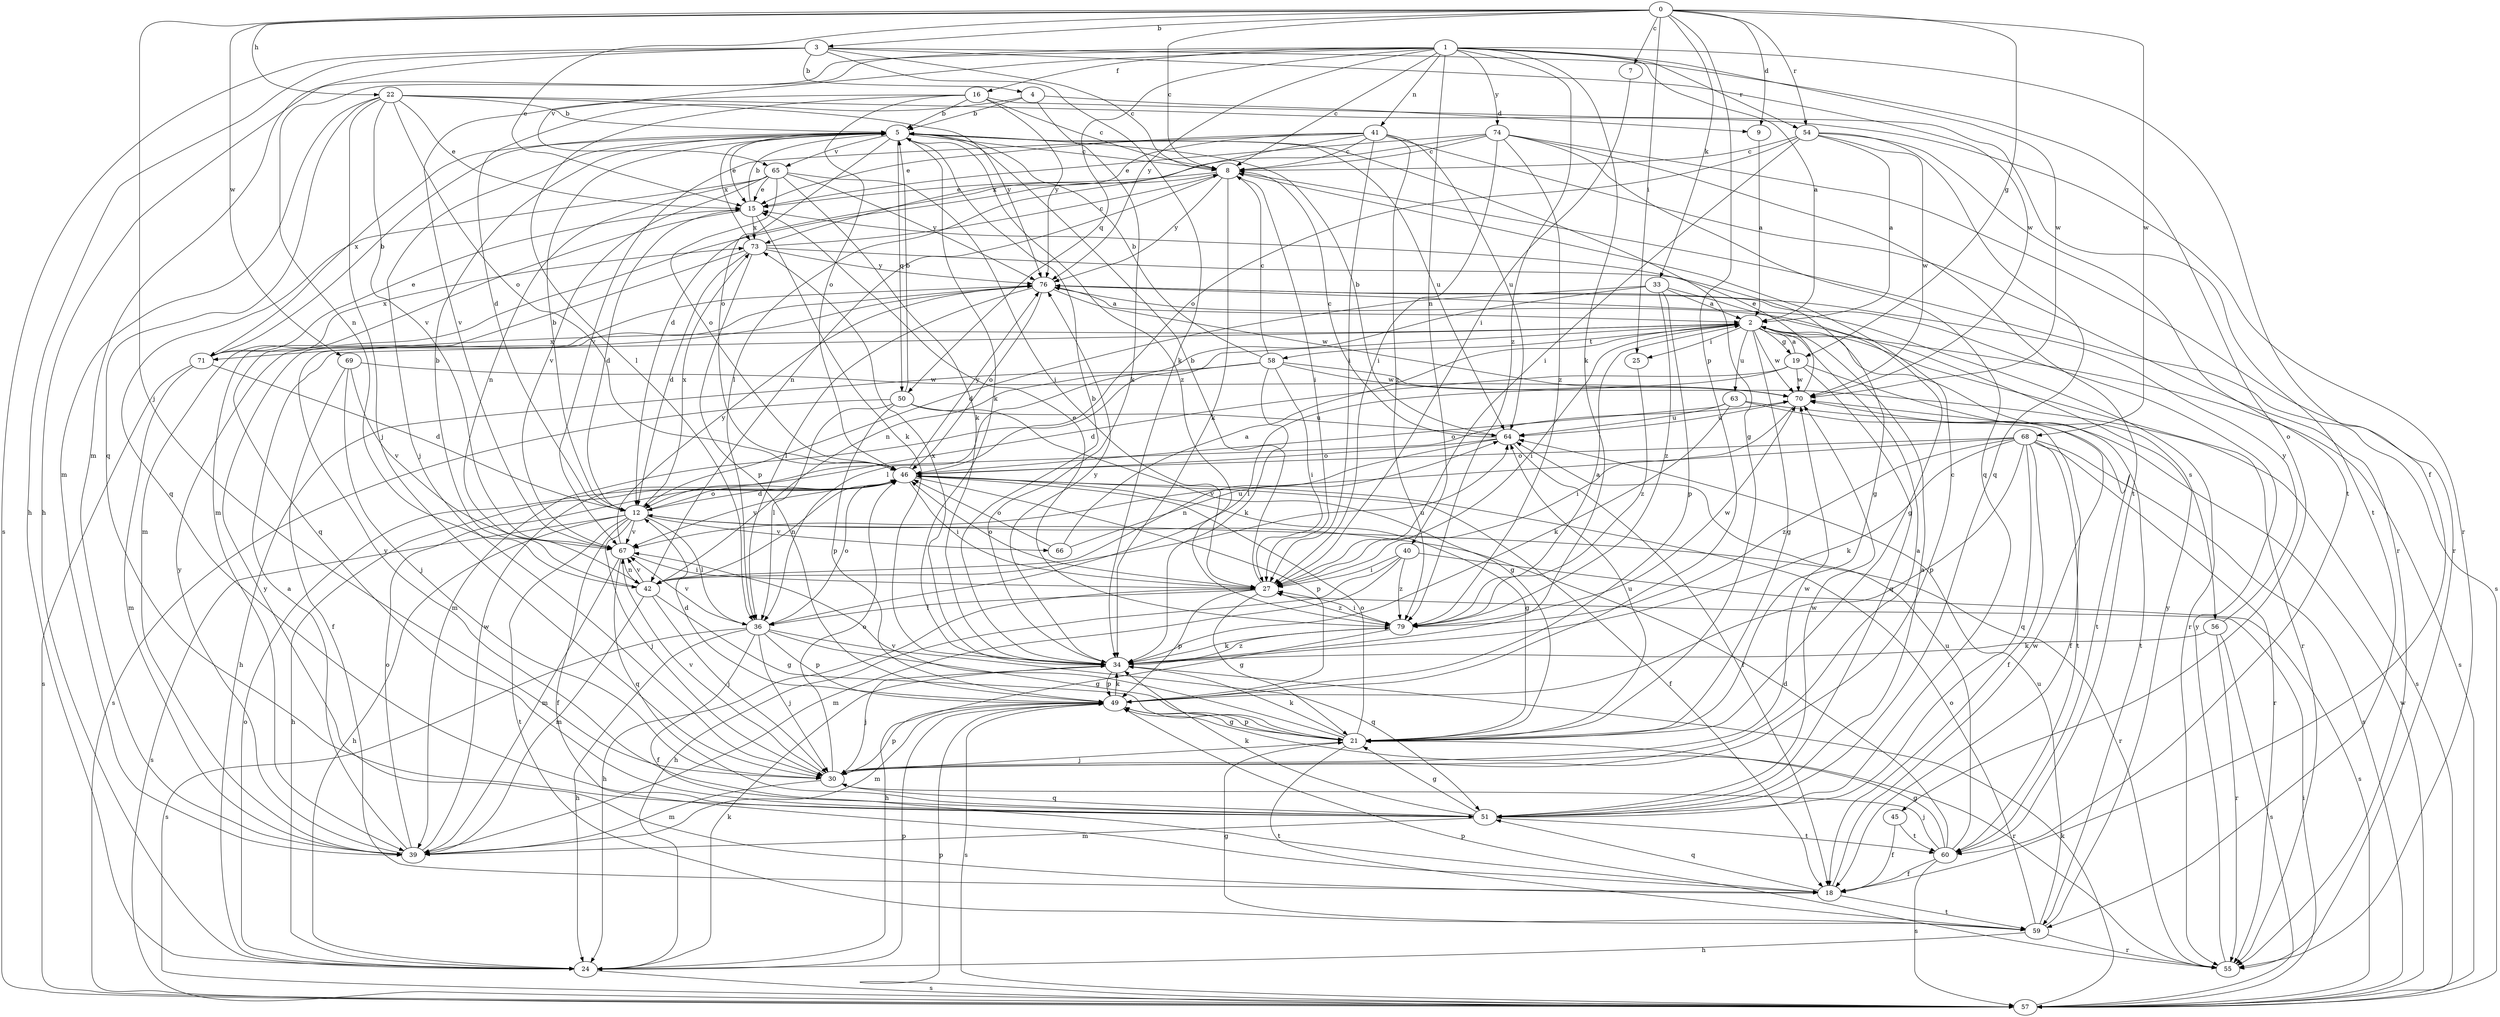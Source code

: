 strict digraph  {
0;
1;
2;
3;
4;
5;
7;
8;
9;
12;
15;
16;
18;
19;
21;
22;
24;
25;
27;
30;
33;
34;
36;
39;
40;
41;
42;
45;
46;
49;
50;
51;
54;
55;
56;
57;
58;
59;
60;
63;
64;
65;
66;
67;
68;
69;
70;
71;
73;
74;
76;
79;
0 -> 3  [label=b];
0 -> 7  [label=c];
0 -> 8  [label=c];
0 -> 9  [label=d];
0 -> 15  [label=e];
0 -> 19  [label=g];
0 -> 22  [label=h];
0 -> 25  [label=i];
0 -> 30  [label=j];
0 -> 33  [label=k];
0 -> 49  [label=p];
0 -> 54  [label=r];
0 -> 68  [label=w];
0 -> 69  [label=w];
1 -> 2  [label=a];
1 -> 8  [label=c];
1 -> 16  [label=f];
1 -> 18  [label=f];
1 -> 24  [label=h];
1 -> 34  [label=k];
1 -> 40  [label=n];
1 -> 41  [label=n];
1 -> 42  [label=n];
1 -> 50  [label=q];
1 -> 54  [label=r];
1 -> 65  [label=v];
1 -> 70  [label=w];
1 -> 74  [label=y];
1 -> 76  [label=y];
1 -> 79  [label=z];
2 -> 19  [label=g];
2 -> 21  [label=g];
2 -> 25  [label=i];
2 -> 27  [label=i];
2 -> 36  [label=l];
2 -> 55  [label=r];
2 -> 56  [label=s];
2 -> 57  [label=s];
2 -> 58  [label=t];
2 -> 63  [label=u];
2 -> 70  [label=w];
2 -> 71  [label=x];
3 -> 4  [label=b];
3 -> 8  [label=c];
3 -> 24  [label=h];
3 -> 34  [label=k];
3 -> 39  [label=m];
3 -> 45  [label=o];
3 -> 57  [label=s];
3 -> 70  [label=w];
4 -> 5  [label=b];
4 -> 9  [label=d];
4 -> 12  [label=d];
4 -> 34  [label=k];
5 -> 8  [label=c];
5 -> 15  [label=e];
5 -> 21  [label=g];
5 -> 30  [label=j];
5 -> 34  [label=k];
5 -> 46  [label=o];
5 -> 50  [label=q];
5 -> 64  [label=u];
5 -> 65  [label=v];
5 -> 71  [label=x];
5 -> 73  [label=x];
5 -> 79  [label=z];
7 -> 27  [label=i];
8 -> 15  [label=e];
8 -> 27  [label=i];
8 -> 34  [label=k];
8 -> 39  [label=m];
8 -> 42  [label=n];
8 -> 57  [label=s];
8 -> 76  [label=y];
9 -> 2  [label=a];
12 -> 5  [label=b];
12 -> 18  [label=f];
12 -> 24  [label=h];
12 -> 30  [label=j];
12 -> 36  [label=l];
12 -> 46  [label=o];
12 -> 55  [label=r];
12 -> 57  [label=s];
12 -> 59  [label=t];
12 -> 66  [label=v];
12 -> 67  [label=v];
12 -> 73  [label=x];
15 -> 5  [label=b];
15 -> 12  [label=d];
15 -> 34  [label=k];
15 -> 39  [label=m];
15 -> 73  [label=x];
16 -> 5  [label=b];
16 -> 8  [label=c];
16 -> 36  [label=l];
16 -> 46  [label=o];
16 -> 59  [label=t];
16 -> 67  [label=v];
16 -> 76  [label=y];
18 -> 51  [label=q];
18 -> 59  [label=t];
18 -> 70  [label=w];
18 -> 76  [label=y];
19 -> 2  [label=a];
19 -> 12  [label=d];
19 -> 36  [label=l];
19 -> 51  [label=q];
19 -> 59  [label=t];
19 -> 70  [label=w];
21 -> 30  [label=j];
21 -> 34  [label=k];
21 -> 46  [label=o];
21 -> 49  [label=p];
21 -> 59  [label=t];
21 -> 64  [label=u];
21 -> 67  [label=v];
22 -> 5  [label=b];
22 -> 15  [label=e];
22 -> 30  [label=j];
22 -> 39  [label=m];
22 -> 46  [label=o];
22 -> 51  [label=q];
22 -> 55  [label=r];
22 -> 67  [label=v];
22 -> 76  [label=y];
24 -> 34  [label=k];
24 -> 46  [label=o];
24 -> 49  [label=p];
24 -> 57  [label=s];
25 -> 79  [label=z];
27 -> 5  [label=b];
27 -> 21  [label=g];
27 -> 24  [label=h];
27 -> 36  [label=l];
27 -> 46  [label=o];
27 -> 49  [label=p];
27 -> 79  [label=z];
30 -> 2  [label=a];
30 -> 8  [label=c];
30 -> 39  [label=m];
30 -> 46  [label=o];
30 -> 49  [label=p];
30 -> 51  [label=q];
30 -> 67  [label=v];
30 -> 70  [label=w];
33 -> 2  [label=a];
33 -> 12  [label=d];
33 -> 21  [label=g];
33 -> 42  [label=n];
33 -> 49  [label=p];
33 -> 79  [label=z];
34 -> 5  [label=b];
34 -> 30  [label=j];
34 -> 49  [label=p];
34 -> 73  [label=x];
34 -> 76  [label=y];
34 -> 79  [label=z];
36 -> 18  [label=f];
36 -> 21  [label=g];
36 -> 24  [label=h];
36 -> 30  [label=j];
36 -> 46  [label=o];
36 -> 49  [label=p];
36 -> 51  [label=q];
36 -> 57  [label=s];
36 -> 67  [label=v];
39 -> 2  [label=a];
39 -> 46  [label=o];
39 -> 70  [label=w];
39 -> 76  [label=y];
40 -> 24  [label=h];
40 -> 27  [label=i];
40 -> 39  [label=m];
40 -> 57  [label=s];
40 -> 79  [label=z];
41 -> 8  [label=c];
41 -> 15  [label=e];
41 -> 27  [label=i];
41 -> 36  [label=l];
41 -> 55  [label=r];
41 -> 64  [label=u];
41 -> 67  [label=v];
41 -> 73  [label=x];
41 -> 79  [label=z];
42 -> 5  [label=b];
42 -> 21  [label=g];
42 -> 30  [label=j];
42 -> 39  [label=m];
42 -> 64  [label=u];
42 -> 67  [label=v];
45 -> 18  [label=f];
45 -> 60  [label=t];
46 -> 12  [label=d];
46 -> 18  [label=f];
46 -> 21  [label=g];
46 -> 24  [label=h];
46 -> 27  [label=i];
46 -> 42  [label=n];
46 -> 49  [label=p];
46 -> 67  [label=v];
46 -> 76  [label=y];
49 -> 12  [label=d];
49 -> 21  [label=g];
49 -> 34  [label=k];
49 -> 39  [label=m];
49 -> 55  [label=r];
49 -> 57  [label=s];
50 -> 5  [label=b];
50 -> 21  [label=g];
50 -> 36  [label=l];
50 -> 49  [label=p];
50 -> 57  [label=s];
50 -> 64  [label=u];
51 -> 2  [label=a];
51 -> 21  [label=g];
51 -> 34  [label=k];
51 -> 39  [label=m];
51 -> 60  [label=t];
51 -> 70  [label=w];
51 -> 76  [label=y];
54 -> 2  [label=a];
54 -> 8  [label=c];
54 -> 27  [label=i];
54 -> 46  [label=o];
54 -> 51  [label=q];
54 -> 60  [label=t];
54 -> 70  [label=w];
55 -> 49  [label=p];
55 -> 76  [label=y];
56 -> 34  [label=k];
56 -> 55  [label=r];
56 -> 57  [label=s];
56 -> 76  [label=y];
57 -> 27  [label=i];
57 -> 34  [label=k];
57 -> 49  [label=p];
57 -> 70  [label=w];
58 -> 5  [label=b];
58 -> 8  [label=c];
58 -> 24  [label=h];
58 -> 27  [label=i];
58 -> 34  [label=k];
58 -> 39  [label=m];
58 -> 57  [label=s];
58 -> 70  [label=w];
59 -> 21  [label=g];
59 -> 24  [label=h];
59 -> 46  [label=o];
59 -> 55  [label=r];
59 -> 64  [label=u];
59 -> 76  [label=y];
60 -> 12  [label=d];
60 -> 18  [label=f];
60 -> 21  [label=g];
60 -> 30  [label=j];
60 -> 57  [label=s];
60 -> 64  [label=u];
63 -> 18  [label=f];
63 -> 34  [label=k];
63 -> 46  [label=o];
63 -> 60  [label=t];
63 -> 64  [label=u];
64 -> 5  [label=b];
64 -> 8  [label=c];
64 -> 18  [label=f];
64 -> 42  [label=n];
64 -> 46  [label=o];
65 -> 15  [label=e];
65 -> 27  [label=i];
65 -> 34  [label=k];
65 -> 42  [label=n];
65 -> 46  [label=o];
65 -> 51  [label=q];
65 -> 67  [label=v];
65 -> 76  [label=y];
66 -> 2  [label=a];
66 -> 46  [label=o];
66 -> 64  [label=u];
67 -> 27  [label=i];
67 -> 39  [label=m];
67 -> 42  [label=n];
67 -> 51  [label=q];
67 -> 76  [label=y];
68 -> 18  [label=f];
68 -> 34  [label=k];
68 -> 46  [label=o];
68 -> 49  [label=p];
68 -> 51  [label=q];
68 -> 55  [label=r];
68 -> 57  [label=s];
68 -> 60  [label=t];
68 -> 67  [label=v];
68 -> 79  [label=z];
69 -> 18  [label=f];
69 -> 30  [label=j];
69 -> 67  [label=v];
69 -> 70  [label=w];
70 -> 15  [label=e];
70 -> 27  [label=i];
70 -> 64  [label=u];
71 -> 5  [label=b];
71 -> 12  [label=d];
71 -> 15  [label=e];
71 -> 39  [label=m];
71 -> 57  [label=s];
71 -> 73  [label=x];
73 -> 8  [label=c];
73 -> 12  [label=d];
73 -> 21  [label=g];
73 -> 49  [label=p];
73 -> 51  [label=q];
73 -> 76  [label=y];
74 -> 8  [label=c];
74 -> 12  [label=d];
74 -> 15  [label=e];
74 -> 27  [label=i];
74 -> 51  [label=q];
74 -> 55  [label=r];
74 -> 60  [label=t];
74 -> 79  [label=z];
76 -> 2  [label=a];
76 -> 36  [label=l];
76 -> 46  [label=o];
76 -> 55  [label=r];
76 -> 70  [label=w];
79 -> 2  [label=a];
79 -> 15  [label=e];
79 -> 24  [label=h];
79 -> 27  [label=i];
79 -> 34  [label=k];
79 -> 70  [label=w];
}
